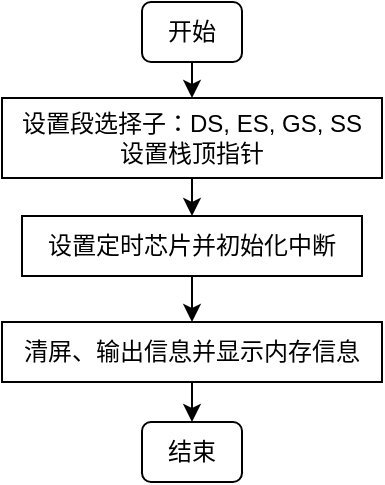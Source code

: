 <mxfile scale="5" border="0">
    <diagram id="qG4pQpgpB0KUzCaDoUKx" name="第 1 页">
        <mxGraphModel dx="576" dy="433" grid="1" gridSize="10" guides="1" tooltips="1" connect="1" arrows="1" fold="1" page="1" pageScale="1" pageWidth="827" pageHeight="1169" math="0" shadow="0">
            <root>
                <mxCell id="0"/>
                <mxCell id="1" parent="0"/>
                <mxCell id="4" value="" style="edgeStyle=none;html=1;fontFamily=Helvetica;" parent="1" source="2" target="3" edge="1">
                    <mxGeometry relative="1" as="geometry"/>
                </mxCell>
                <mxCell id="2" value="开始" style="rounded=1;whiteSpace=wrap;html=1;fontFamily=Helvetica;" parent="1" vertex="1">
                    <mxGeometry x="318" y="110" width="50" height="30" as="geometry"/>
                </mxCell>
                <mxCell id="6" value="" style="edgeStyle=none;html=1;fontFamily=Helvetica;" parent="1" source="3" target="5" edge="1">
                    <mxGeometry relative="1" as="geometry"/>
                </mxCell>
                <mxCell id="3" value="设置段选择子：DS, ES, GS, SS&lt;br&gt;设置栈顶指针" style="rounded=0;whiteSpace=wrap;html=1;fontFamily=Helvetica;" parent="1" vertex="1">
                    <mxGeometry x="248" y="158" width="190" height="40" as="geometry"/>
                </mxCell>
                <mxCell id="8" value="" style="edgeStyle=none;html=1;fontFamily=Helvetica;" parent="1" source="5" target="7" edge="1">
                    <mxGeometry relative="1" as="geometry"/>
                </mxCell>
                <mxCell id="5" value="设置定时芯片并初始化中断" style="whiteSpace=wrap;html=1;rounded=0;fontFamily=Helvetica;" parent="1" vertex="1">
                    <mxGeometry x="258" y="217" width="170" height="30" as="geometry"/>
                </mxCell>
                <mxCell id="10" value="" style="edgeStyle=none;html=1;fontFamily=Helvetica;" parent="1" source="7" target="9" edge="1">
                    <mxGeometry relative="1" as="geometry"/>
                </mxCell>
                <mxCell id="7" value="清屏、输出信息并显示内存信息" style="whiteSpace=wrap;html=1;rounded=0;fontFamily=Helvetica;" parent="1" vertex="1">
                    <mxGeometry x="248" y="270" width="190" height="30" as="geometry"/>
                </mxCell>
                <mxCell id="9" value="结束" style="rounded=1;whiteSpace=wrap;html=1;fontFamily=Helvetica;" parent="1" vertex="1">
                    <mxGeometry x="318" y="320" width="50" height="30" as="geometry"/>
                </mxCell>
            </root>
        </mxGraphModel>
    </diagram>
</mxfile>